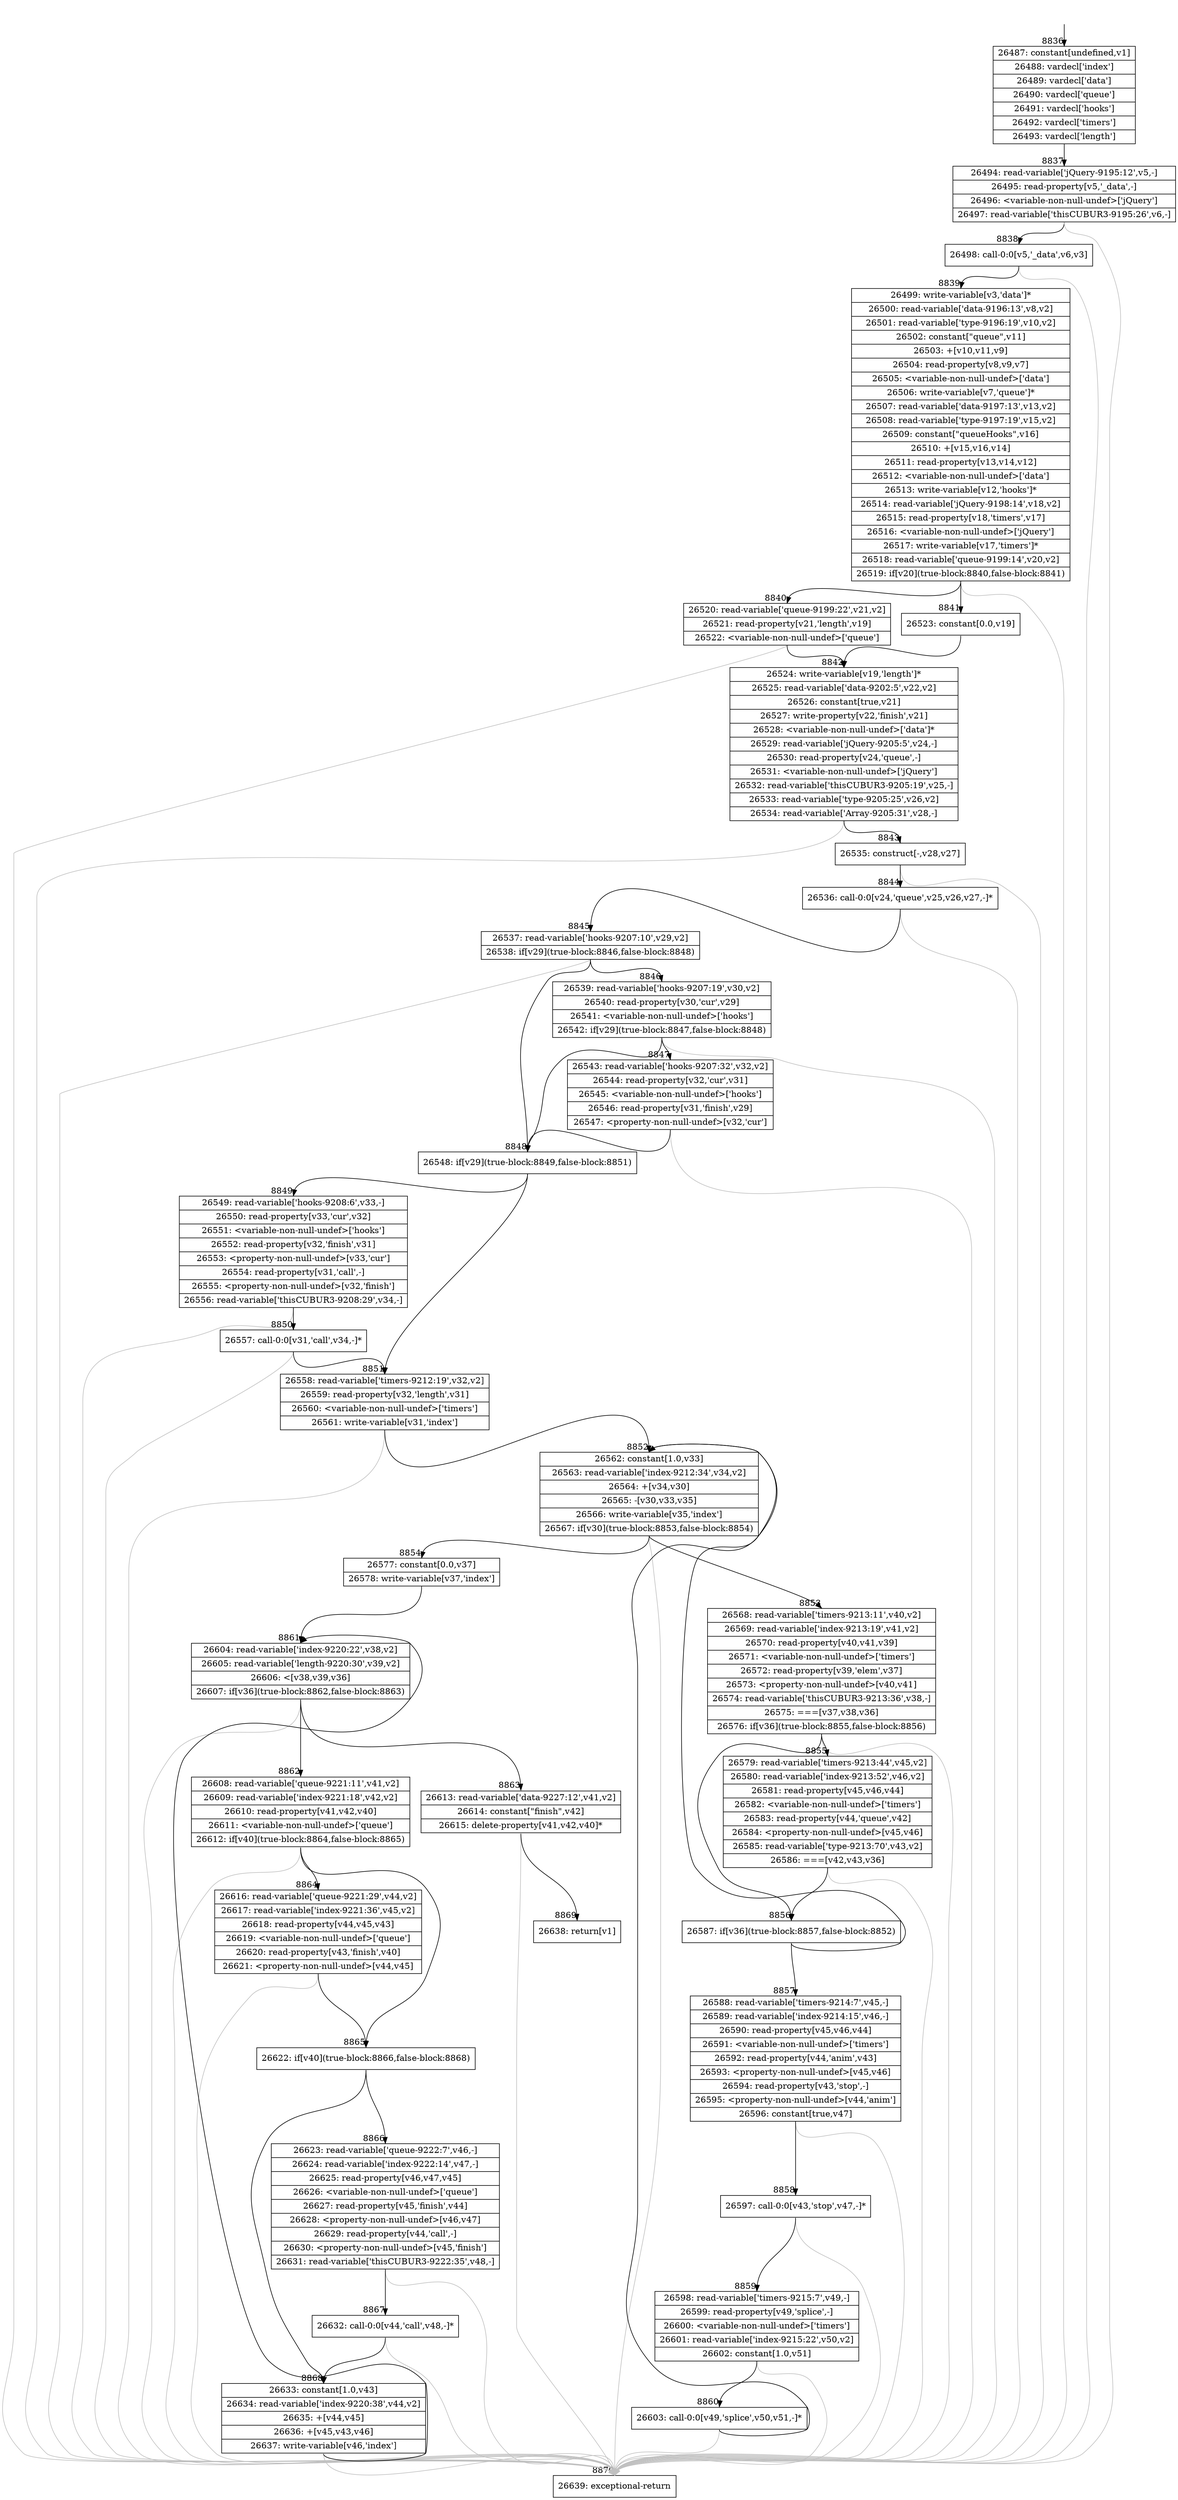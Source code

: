 digraph {
rankdir="TD"
BB_entry550[shape=none,label=""];
BB_entry550 -> BB8836 [tailport=s, headport=n, headlabel="    8836"]
BB8836 [shape=record label="{26487: constant[undefined,v1]|26488: vardecl['index']|26489: vardecl['data']|26490: vardecl['queue']|26491: vardecl['hooks']|26492: vardecl['timers']|26493: vardecl['length']}" ] 
BB8836 -> BB8837 [tailport=s, headport=n, headlabel="      8837"]
BB8837 [shape=record label="{26494: read-variable['jQuery-9195:12',v5,-]|26495: read-property[v5,'_data',-]|26496: \<variable-non-null-undef\>['jQuery']|26497: read-variable['thisCUBUR3-9195:26',v6,-]}" ] 
BB8837 -> BB8838 [tailport=s, headport=n, headlabel="      8838"]
BB8837 -> BB8870 [tailport=s, headport=n, color=gray, headlabel="      8870"]
BB8838 [shape=record label="{26498: call-0:0[v5,'_data',v6,v3]}" ] 
BB8838 -> BB8839 [tailport=s, headport=n, headlabel="      8839"]
BB8838 -> BB8870 [tailport=s, headport=n, color=gray]
BB8839 [shape=record label="{26499: write-variable[v3,'data']*|26500: read-variable['data-9196:13',v8,v2]|26501: read-variable['type-9196:19',v10,v2]|26502: constant[\"queue\",v11]|26503: +[v10,v11,v9]|26504: read-property[v8,v9,v7]|26505: \<variable-non-null-undef\>['data']|26506: write-variable[v7,'queue']*|26507: read-variable['data-9197:13',v13,v2]|26508: read-variable['type-9197:19',v15,v2]|26509: constant[\"queueHooks\",v16]|26510: +[v15,v16,v14]|26511: read-property[v13,v14,v12]|26512: \<variable-non-null-undef\>['data']|26513: write-variable[v12,'hooks']*|26514: read-variable['jQuery-9198:14',v18,v2]|26515: read-property[v18,'timers',v17]|26516: \<variable-non-null-undef\>['jQuery']|26517: write-variable[v17,'timers']*|26518: read-variable['queue-9199:14',v20,v2]|26519: if[v20](true-block:8840,false-block:8841)}" ] 
BB8839 -> BB8840 [tailport=s, headport=n, headlabel="      8840"]
BB8839 -> BB8841 [tailport=s, headport=n, headlabel="      8841"]
BB8839 -> BB8870 [tailport=s, headport=n, color=gray]
BB8840 [shape=record label="{26520: read-variable['queue-9199:22',v21,v2]|26521: read-property[v21,'length',v19]|26522: \<variable-non-null-undef\>['queue']}" ] 
BB8840 -> BB8842 [tailport=s, headport=n, headlabel="      8842"]
BB8840 -> BB8870 [tailport=s, headport=n, color=gray]
BB8841 [shape=record label="{26523: constant[0.0,v19]}" ] 
BB8841 -> BB8842 [tailport=s, headport=n]
BB8842 [shape=record label="{26524: write-variable[v19,'length']*|26525: read-variable['data-9202:5',v22,v2]|26526: constant[true,v21]|26527: write-property[v22,'finish',v21]|26528: \<variable-non-null-undef\>['data']*|26529: read-variable['jQuery-9205:5',v24,-]|26530: read-property[v24,'queue',-]|26531: \<variable-non-null-undef\>['jQuery']|26532: read-variable['thisCUBUR3-9205:19',v25,-]|26533: read-variable['type-9205:25',v26,v2]|26534: read-variable['Array-9205:31',v28,-]}" ] 
BB8842 -> BB8843 [tailport=s, headport=n, headlabel="      8843"]
BB8842 -> BB8870 [tailport=s, headport=n, color=gray]
BB8843 [shape=record label="{26535: construct[-,v28,v27]}" ] 
BB8843 -> BB8844 [tailport=s, headport=n, headlabel="      8844"]
BB8843 -> BB8870 [tailport=s, headport=n, color=gray]
BB8844 [shape=record label="{26536: call-0:0[v24,'queue',v25,v26,v27,-]*}" ] 
BB8844 -> BB8845 [tailport=s, headport=n, headlabel="      8845"]
BB8844 -> BB8870 [tailport=s, headport=n, color=gray]
BB8845 [shape=record label="{26537: read-variable['hooks-9207:10',v29,v2]|26538: if[v29](true-block:8846,false-block:8848)}" ] 
BB8845 -> BB8848 [tailport=s, headport=n, headlabel="      8848"]
BB8845 -> BB8846 [tailport=s, headport=n, headlabel="      8846"]
BB8845 -> BB8870 [tailport=s, headport=n, color=gray]
BB8846 [shape=record label="{26539: read-variable['hooks-9207:19',v30,v2]|26540: read-property[v30,'cur',v29]|26541: \<variable-non-null-undef\>['hooks']|26542: if[v29](true-block:8847,false-block:8848)}" ] 
BB8846 -> BB8848 [tailport=s, headport=n]
BB8846 -> BB8847 [tailport=s, headport=n, headlabel="      8847"]
BB8846 -> BB8870 [tailport=s, headport=n, color=gray]
BB8847 [shape=record label="{26543: read-variable['hooks-9207:32',v32,v2]|26544: read-property[v32,'cur',v31]|26545: \<variable-non-null-undef\>['hooks']|26546: read-property[v31,'finish',v29]|26547: \<property-non-null-undef\>[v32,'cur']}" ] 
BB8847 -> BB8848 [tailport=s, headport=n]
BB8847 -> BB8870 [tailport=s, headport=n, color=gray]
BB8848 [shape=record label="{26548: if[v29](true-block:8849,false-block:8851)}" ] 
BB8848 -> BB8849 [tailport=s, headport=n, headlabel="      8849"]
BB8848 -> BB8851 [tailport=s, headport=n, headlabel="      8851"]
BB8849 [shape=record label="{26549: read-variable['hooks-9208:6',v33,-]|26550: read-property[v33,'cur',v32]|26551: \<variable-non-null-undef\>['hooks']|26552: read-property[v32,'finish',v31]|26553: \<property-non-null-undef\>[v33,'cur']|26554: read-property[v31,'call',-]|26555: \<property-non-null-undef\>[v32,'finish']|26556: read-variable['thisCUBUR3-9208:29',v34,-]}" ] 
BB8849 -> BB8850 [tailport=s, headport=n, headlabel="      8850"]
BB8849 -> BB8870 [tailport=s, headport=n, color=gray]
BB8850 [shape=record label="{26557: call-0:0[v31,'call',v34,-]*}" ] 
BB8850 -> BB8851 [tailport=s, headport=n]
BB8850 -> BB8870 [tailport=s, headport=n, color=gray]
BB8851 [shape=record label="{26558: read-variable['timers-9212:19',v32,v2]|26559: read-property[v32,'length',v31]|26560: \<variable-non-null-undef\>['timers']|26561: write-variable[v31,'index']}" ] 
BB8851 -> BB8852 [tailport=s, headport=n, headlabel="      8852"]
BB8851 -> BB8870 [tailport=s, headport=n, color=gray]
BB8852 [shape=record label="{26562: constant[1.0,v33]|26563: read-variable['index-9212:34',v34,v2]|26564: +[v34,v30]|26565: -[v30,v33,v35]|26566: write-variable[v35,'index']|26567: if[v30](true-block:8853,false-block:8854)}" ] 
BB8852 -> BB8853 [tailport=s, headport=n, headlabel="      8853"]
BB8852 -> BB8854 [tailport=s, headport=n, headlabel="      8854"]
BB8852 -> BB8870 [tailport=s, headport=n, color=gray]
BB8853 [shape=record label="{26568: read-variable['timers-9213:11',v40,v2]|26569: read-variable['index-9213:19',v41,v2]|26570: read-property[v40,v41,v39]|26571: \<variable-non-null-undef\>['timers']|26572: read-property[v39,'elem',v37]|26573: \<property-non-null-undef\>[v40,v41]|26574: read-variable['thisCUBUR3-9213:36',v38,-]|26575: ===[v37,v38,v36]|26576: if[v36](true-block:8855,false-block:8856)}" ] 
BB8853 -> BB8856 [tailport=s, headport=n, headlabel="      8856"]
BB8853 -> BB8855 [tailport=s, headport=n, headlabel="      8855"]
BB8853 -> BB8870 [tailport=s, headport=n, color=gray]
BB8854 [shape=record label="{26577: constant[0.0,v37]|26578: write-variable[v37,'index']}" ] 
BB8854 -> BB8861 [tailport=s, headport=n, headlabel="      8861"]
BB8855 [shape=record label="{26579: read-variable['timers-9213:44',v45,v2]|26580: read-variable['index-9213:52',v46,v2]|26581: read-property[v45,v46,v44]|26582: \<variable-non-null-undef\>['timers']|26583: read-property[v44,'queue',v42]|26584: \<property-non-null-undef\>[v45,v46]|26585: read-variable['type-9213:70',v43,v2]|26586: ===[v42,v43,v36]}" ] 
BB8855 -> BB8856 [tailport=s, headport=n]
BB8855 -> BB8870 [tailport=s, headport=n, color=gray]
BB8856 [shape=record label="{26587: if[v36](true-block:8857,false-block:8852)}" ] 
BB8856 -> BB8857 [tailport=s, headport=n, headlabel="      8857"]
BB8856 -> BB8852 [tailport=s, headport=n]
BB8857 [shape=record label="{26588: read-variable['timers-9214:7',v45,-]|26589: read-variable['index-9214:15',v46,-]|26590: read-property[v45,v46,v44]|26591: \<variable-non-null-undef\>['timers']|26592: read-property[v44,'anim',v43]|26593: \<property-non-null-undef\>[v45,v46]|26594: read-property[v43,'stop',-]|26595: \<property-non-null-undef\>[v44,'anim']|26596: constant[true,v47]}" ] 
BB8857 -> BB8858 [tailport=s, headport=n, headlabel="      8858"]
BB8857 -> BB8870 [tailport=s, headport=n, color=gray]
BB8858 [shape=record label="{26597: call-0:0[v43,'stop',v47,-]*}" ] 
BB8858 -> BB8859 [tailport=s, headport=n, headlabel="      8859"]
BB8858 -> BB8870 [tailport=s, headport=n, color=gray]
BB8859 [shape=record label="{26598: read-variable['timers-9215:7',v49,-]|26599: read-property[v49,'splice',-]|26600: \<variable-non-null-undef\>['timers']|26601: read-variable['index-9215:22',v50,v2]|26602: constant[1.0,v51]}" ] 
BB8859 -> BB8860 [tailport=s, headport=n, headlabel="      8860"]
BB8859 -> BB8870 [tailport=s, headport=n, color=gray]
BB8860 [shape=record label="{26603: call-0:0[v49,'splice',v50,v51,-]*}" ] 
BB8860 -> BB8852 [tailport=s, headport=n]
BB8860 -> BB8870 [tailport=s, headport=n, color=gray]
BB8861 [shape=record label="{26604: read-variable['index-9220:22',v38,v2]|26605: read-variable['length-9220:30',v39,v2]|26606: \<[v38,v39,v36]|26607: if[v36](true-block:8862,false-block:8863)}" ] 
BB8861 -> BB8862 [tailport=s, headport=n, headlabel="      8862"]
BB8861 -> BB8863 [tailport=s, headport=n, headlabel="      8863"]
BB8861 -> BB8870 [tailport=s, headport=n, color=gray]
BB8862 [shape=record label="{26608: read-variable['queue-9221:11',v41,v2]|26609: read-variable['index-9221:18',v42,v2]|26610: read-property[v41,v42,v40]|26611: \<variable-non-null-undef\>['queue']|26612: if[v40](true-block:8864,false-block:8865)}" ] 
BB8862 -> BB8865 [tailport=s, headport=n, headlabel="      8865"]
BB8862 -> BB8864 [tailport=s, headport=n, headlabel="      8864"]
BB8862 -> BB8870 [tailport=s, headport=n, color=gray]
BB8863 [shape=record label="{26613: read-variable['data-9227:12',v41,v2]|26614: constant[\"finish\",v42]|26615: delete-property[v41,v42,v40]*}" ] 
BB8863 -> BB8869 [tailport=s, headport=n, headlabel="      8869"]
BB8863 -> BB8870 [tailport=s, headport=n, color=gray]
BB8864 [shape=record label="{26616: read-variable['queue-9221:29',v44,v2]|26617: read-variable['index-9221:36',v45,v2]|26618: read-property[v44,v45,v43]|26619: \<variable-non-null-undef\>['queue']|26620: read-property[v43,'finish',v40]|26621: \<property-non-null-undef\>[v44,v45]}" ] 
BB8864 -> BB8865 [tailport=s, headport=n]
BB8864 -> BB8870 [tailport=s, headport=n, color=gray]
BB8865 [shape=record label="{26622: if[v40](true-block:8866,false-block:8868)}" ] 
BB8865 -> BB8866 [tailport=s, headport=n, headlabel="      8866"]
BB8865 -> BB8868 [tailport=s, headport=n, headlabel="      8868"]
BB8866 [shape=record label="{26623: read-variable['queue-9222:7',v46,-]|26624: read-variable['index-9222:14',v47,-]|26625: read-property[v46,v47,v45]|26626: \<variable-non-null-undef\>['queue']|26627: read-property[v45,'finish',v44]|26628: \<property-non-null-undef\>[v46,v47]|26629: read-property[v44,'call',-]|26630: \<property-non-null-undef\>[v45,'finish']|26631: read-variable['thisCUBUR3-9222:35',v48,-]}" ] 
BB8866 -> BB8867 [tailport=s, headport=n, headlabel="      8867"]
BB8866 -> BB8870 [tailport=s, headport=n, color=gray]
BB8867 [shape=record label="{26632: call-0:0[v44,'call',v48,-]*}" ] 
BB8867 -> BB8868 [tailport=s, headport=n]
BB8867 -> BB8870 [tailport=s, headport=n, color=gray]
BB8868 [shape=record label="{26633: constant[1.0,v43]|26634: read-variable['index-9220:38',v44,v2]|26635: +[v44,v45]|26636: +[v45,v43,v46]|26637: write-variable[v46,'index']}" ] 
BB8868 -> BB8861 [tailport=s, headport=n]
BB8868 -> BB8870 [tailport=s, headport=n, color=gray]
BB8869 [shape=record label="{26638: return[v1]}" ] 
BB8870 [shape=record label="{26639: exceptional-return}" ] 
}

